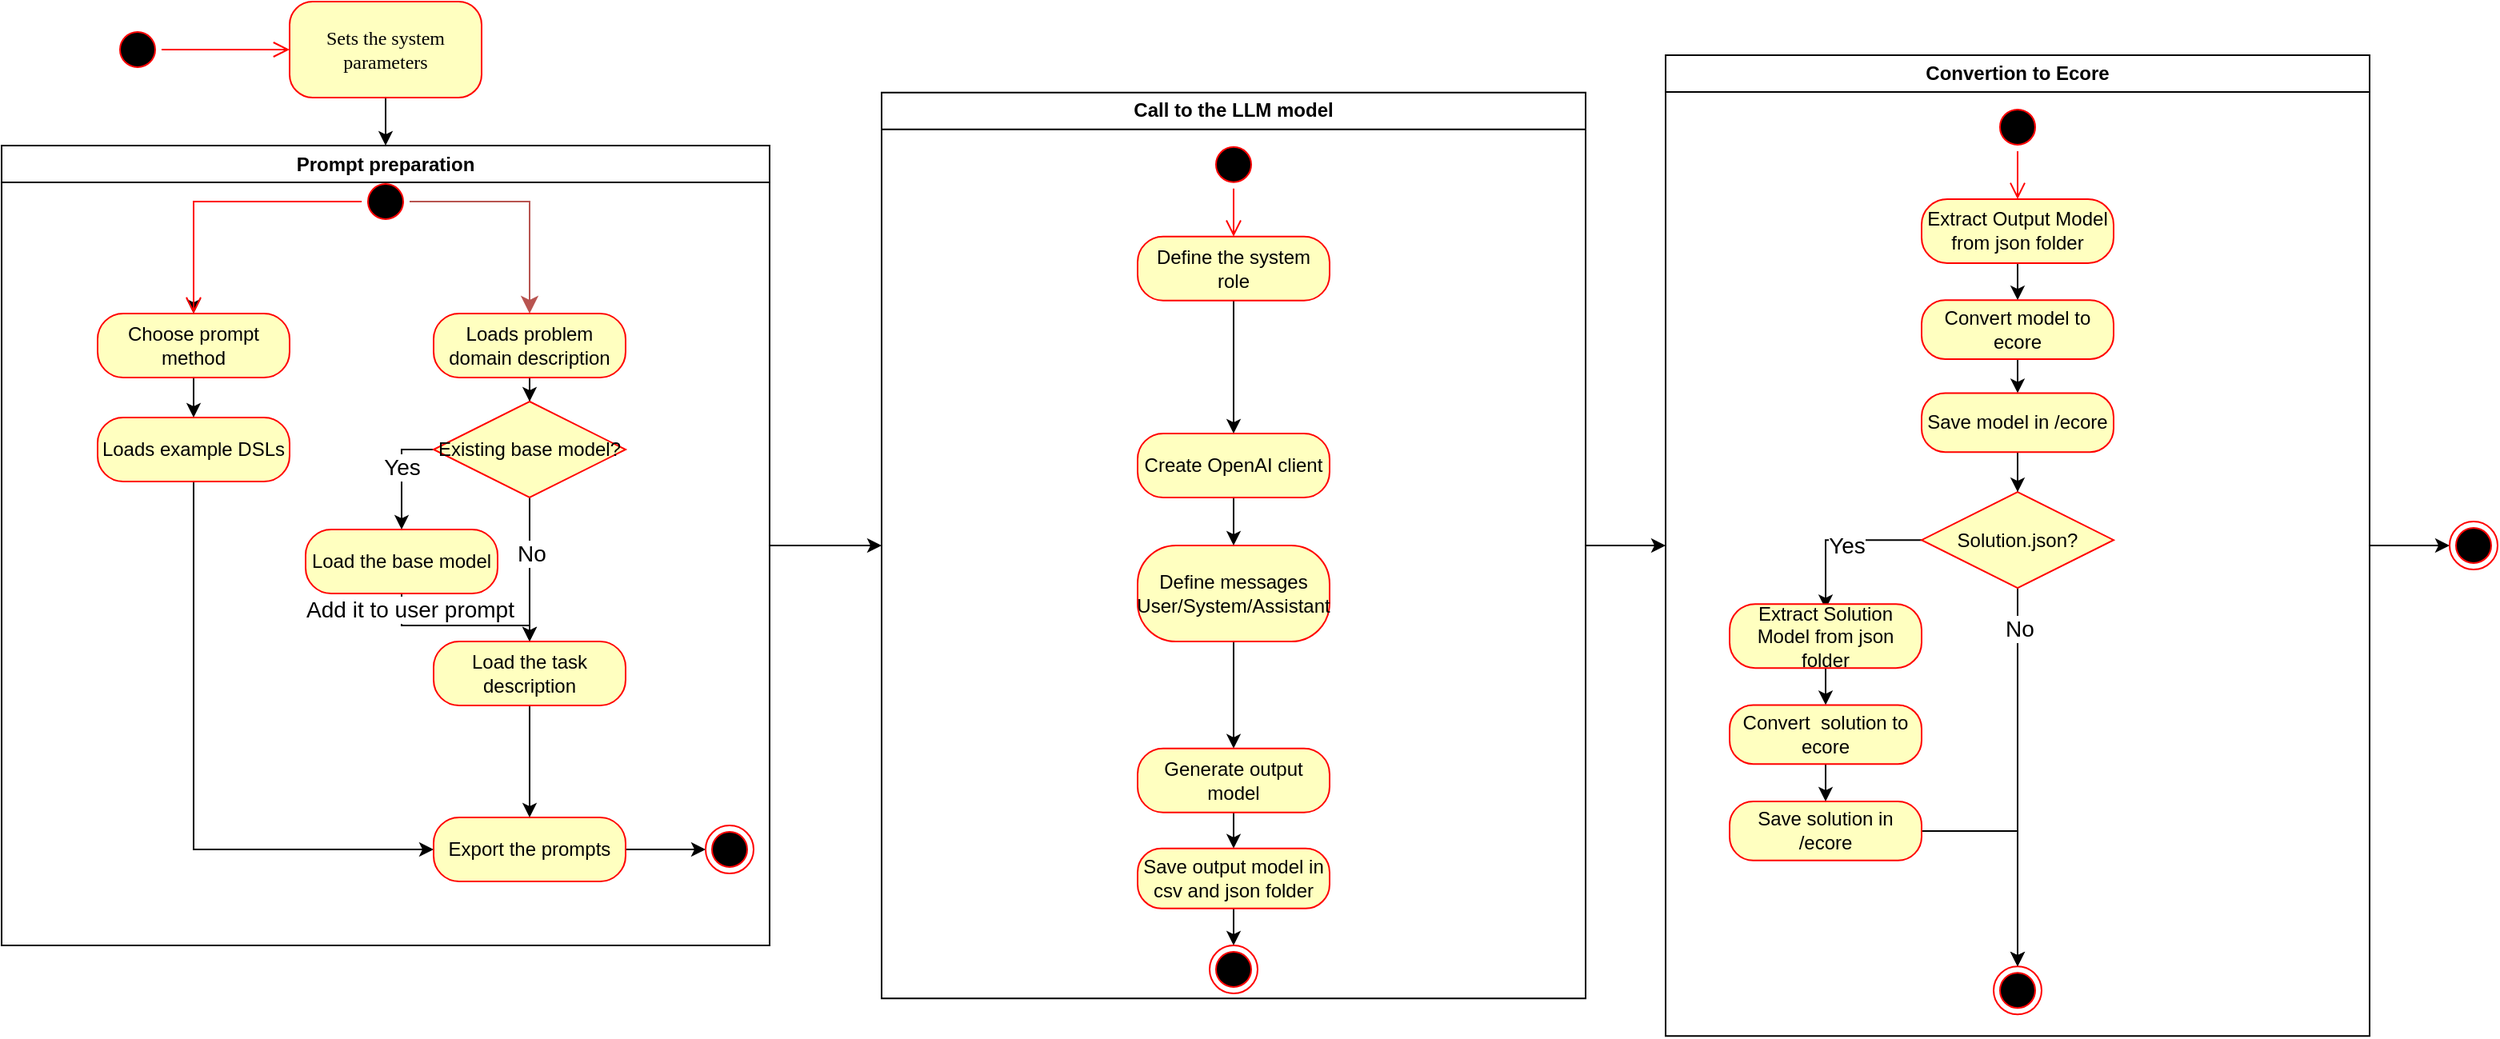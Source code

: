 <mxfile version="24.9.3">
  <diagram name="Page-1" id="58cdce13-f638-feb5-8d6f-7d28b1aa9fa0">
    <mxGraphModel dx="1434" dy="746" grid="1" gridSize="10" guides="1" tooltips="1" connect="1" arrows="1" fold="1" page="1" pageScale="1" pageWidth="1100" pageHeight="850" background="none" math="0" shadow="0">
      <root>
        <mxCell id="0" />
        <mxCell id="1" parent="0" />
        <mxCell id="382b91b5511bd0f7-1" value="" style="ellipse;html=1;shape=startState;fillColor=#000000;strokeColor=#ff0000;rounded=1;shadow=0;comic=0;labelBackgroundColor=none;fontFamily=Verdana;fontSize=12;fontColor=#000000;align=center;direction=south;" parent="1" vertex="1">
          <mxGeometry x="130" y="135" width="30" height="30" as="geometry" />
        </mxCell>
        <mxCell id="5ou36HSGJX0O4_VqwiRx-3" style="edgeStyle=orthogonalEdgeStyle;rounded=0;orthogonalLoop=1;jettySize=auto;html=1;entryX=0.5;entryY=0;entryDx=0;entryDy=0;" parent="1" source="382b91b5511bd0f7-6" target="5ou36HSGJX0O4_VqwiRx-2" edge="1">
          <mxGeometry relative="1" as="geometry" />
        </mxCell>
        <mxCell id="382b91b5511bd0f7-6" value="Sets the system parameters" style="rounded=1;whiteSpace=wrap;html=1;arcSize=24;fillColor=#ffffc0;strokeColor=#ff0000;shadow=0;comic=0;labelBackgroundColor=none;fontFamily=Verdana;fontSize=12;fontColor=#000000;align=center;" parent="1" vertex="1">
          <mxGeometry x="240" y="120" width="120" height="60" as="geometry" />
        </mxCell>
        <mxCell id="2a3bc250acf0617d-9" style="edgeStyle=orthogonalEdgeStyle;html=1;labelBackgroundColor=none;endArrow=open;endSize=8;strokeColor=#ff0000;fontFamily=Verdana;fontSize=12;align=left;" parent="1" source="382b91b5511bd0f7-1" target="382b91b5511bd0f7-6" edge="1">
          <mxGeometry relative="1" as="geometry" />
        </mxCell>
        <mxCell id="5ou36HSGJX0O4_VqwiRx-43" style="edgeStyle=orthogonalEdgeStyle;rounded=0;orthogonalLoop=1;jettySize=auto;html=1;entryX=0;entryY=0.5;entryDx=0;entryDy=0;" parent="1" source="5ou36HSGJX0O4_VqwiRx-2" target="5ou36HSGJX0O4_VqwiRx-42" edge="1">
          <mxGeometry relative="1" as="geometry" />
        </mxCell>
        <mxCell id="5ou36HSGJX0O4_VqwiRx-2" value="&lt;div&gt;Prompt preparation&lt;/div&gt;" style="swimlane;whiteSpace=wrap;html=1;" parent="1" vertex="1">
          <mxGeometry x="60" y="210" width="480" height="500" as="geometry" />
        </mxCell>
        <mxCell id="5ou36HSGJX0O4_VqwiRx-14" value="" style="edgeStyle=orthogonalEdgeStyle;rounded=0;orthogonalLoop=1;jettySize=auto;html=1;" parent="5ou36HSGJX0O4_VqwiRx-2" source="5ou36HSGJX0O4_VqwiRx-4" target="5ou36HSGJX0O4_VqwiRx-6" edge="1">
          <mxGeometry relative="1" as="geometry" />
        </mxCell>
        <mxCell id="5ou36HSGJX0O4_VqwiRx-17" style="edgeStyle=orthogonalEdgeStyle;rounded=0;orthogonalLoop=1;jettySize=auto;html=1;entryX=0.5;entryY=0;entryDx=0;entryDy=0;fillColor=#f8cecc;strokeColor=#b85450;endSize=8;" parent="5ou36HSGJX0O4_VqwiRx-2" source="5ou36HSGJX0O4_VqwiRx-4" target="5ou36HSGJX0O4_VqwiRx-15" edge="1">
          <mxGeometry relative="1" as="geometry" />
        </mxCell>
        <mxCell id="5ou36HSGJX0O4_VqwiRx-4" value="" style="ellipse;html=1;shape=startState;fillColor=#000000;strokeColor=#ff0000;" parent="5ou36HSGJX0O4_VqwiRx-2" vertex="1">
          <mxGeometry x="225" y="20" width="30" height="30" as="geometry" />
        </mxCell>
        <mxCell id="5ou36HSGJX0O4_VqwiRx-5" value="" style="edgeStyle=orthogonalEdgeStyle;html=1;verticalAlign=bottom;endArrow=open;endSize=8;strokeColor=#ff0000;rounded=0;entryX=0.5;entryY=0;entryDx=0;entryDy=0;" parent="5ou36HSGJX0O4_VqwiRx-2" source="5ou36HSGJX0O4_VqwiRx-4" target="5ou36HSGJX0O4_VqwiRx-6" edge="1">
          <mxGeometry relative="1" as="geometry">
            <mxPoint x="240" y="110" as="targetPoint" />
          </mxGeometry>
        </mxCell>
        <mxCell id="5ou36HSGJX0O4_VqwiRx-13" value="" style="edgeStyle=orthogonalEdgeStyle;rounded=0;orthogonalLoop=1;jettySize=auto;html=1;" parent="5ou36HSGJX0O4_VqwiRx-2" source="5ou36HSGJX0O4_VqwiRx-6" target="5ou36HSGJX0O4_VqwiRx-12" edge="1">
          <mxGeometry relative="1" as="geometry" />
        </mxCell>
        <mxCell id="5ou36HSGJX0O4_VqwiRx-6" value="Choose prompt method" style="rounded=1;whiteSpace=wrap;html=1;arcSize=40;fontColor=#000000;fillColor=#ffffc0;strokeColor=#ff0000;" parent="5ou36HSGJX0O4_VqwiRx-2" vertex="1">
          <mxGeometry x="60" y="105" width="120" height="40" as="geometry" />
        </mxCell>
        <mxCell id="5ou36HSGJX0O4_VqwiRx-38" value="" style="edgeStyle=orthogonalEdgeStyle;rounded=0;orthogonalLoop=1;jettySize=auto;html=1;" parent="5ou36HSGJX0O4_VqwiRx-2" source="5ou36HSGJX0O4_VqwiRx-12" target="5ou36HSGJX0O4_VqwiRx-37" edge="1">
          <mxGeometry relative="1" as="geometry">
            <Array as="points">
              <mxPoint x="120" y="440" />
            </Array>
          </mxGeometry>
        </mxCell>
        <mxCell id="5ou36HSGJX0O4_VqwiRx-12" value="Loads example DSLs" style="whiteSpace=wrap;html=1;fillColor=#ffffc0;strokeColor=#ff0000;fontColor=#000000;rounded=1;arcSize=40;" parent="5ou36HSGJX0O4_VqwiRx-2" vertex="1">
          <mxGeometry x="60" y="170" width="120" height="40" as="geometry" />
        </mxCell>
        <mxCell id="5ou36HSGJX0O4_VqwiRx-23" style="edgeStyle=orthogonalEdgeStyle;rounded=0;orthogonalLoop=1;jettySize=auto;html=1;entryX=0.5;entryY=0;entryDx=0;entryDy=0;" parent="5ou36HSGJX0O4_VqwiRx-2" source="5ou36HSGJX0O4_VqwiRx-15" target="5ou36HSGJX0O4_VqwiRx-20" edge="1">
          <mxGeometry relative="1" as="geometry" />
        </mxCell>
        <mxCell id="5ou36HSGJX0O4_VqwiRx-15" value="Loads problem domain description" style="rounded=1;whiteSpace=wrap;html=1;arcSize=40;fontColor=#000000;fillColor=#ffffc0;strokeColor=#ff0000;" parent="5ou36HSGJX0O4_VqwiRx-2" vertex="1">
          <mxGeometry x="270" y="105" width="120" height="40" as="geometry" />
        </mxCell>
        <mxCell id="5ou36HSGJX0O4_VqwiRx-30" style="edgeStyle=orthogonalEdgeStyle;rounded=0;orthogonalLoop=1;jettySize=auto;html=1;entryX=0.5;entryY=0;entryDx=0;entryDy=0;" parent="5ou36HSGJX0O4_VqwiRx-2" source="5ou36HSGJX0O4_VqwiRx-20" target="5ou36HSGJX0O4_VqwiRx-27" edge="1">
          <mxGeometry relative="1" as="geometry">
            <Array as="points">
              <mxPoint x="250" y="190" />
              <mxPoint x="250" y="240" />
            </Array>
          </mxGeometry>
        </mxCell>
        <mxCell id="5ou36HSGJX0O4_VqwiRx-31" value="&lt;div style=&quot;font-size: 12px;&quot;&gt;&lt;font style=&quot;font-size: 14px;&quot;&gt;Yes&lt;/font&gt;&lt;/div&gt;" style="edgeLabel;html=1;align=center;verticalAlign=middle;resizable=0;points=[];" parent="5ou36HSGJX0O4_VqwiRx-30" vertex="1" connectable="0">
          <mxGeometry x="-0.114" relative="1" as="geometry">
            <mxPoint as="offset" />
          </mxGeometry>
        </mxCell>
        <mxCell id="5ou36HSGJX0O4_VqwiRx-34" style="edgeStyle=orthogonalEdgeStyle;rounded=0;orthogonalLoop=1;jettySize=auto;html=1;entryX=0.5;entryY=0;entryDx=0;entryDy=0;" parent="5ou36HSGJX0O4_VqwiRx-2" source="5ou36HSGJX0O4_VqwiRx-20" target="5ou36HSGJX0O4_VqwiRx-32" edge="1">
          <mxGeometry relative="1" as="geometry" />
        </mxCell>
        <mxCell id="5ou36HSGJX0O4_VqwiRx-35" value="&lt;font style=&quot;font-size: 14px;&quot;&gt;No&lt;/font&gt;" style="edgeLabel;html=1;align=center;verticalAlign=middle;resizable=0;points=[];" parent="5ou36HSGJX0O4_VqwiRx-34" vertex="1" connectable="0">
          <mxGeometry x="-0.222" y="1" relative="1" as="geometry">
            <mxPoint as="offset" />
          </mxGeometry>
        </mxCell>
        <mxCell id="5ou36HSGJX0O4_VqwiRx-20" value="Existing base model?" style="rhombus;whiteSpace=wrap;html=1;fontColor=#000000;fillColor=#ffffc0;strokeColor=#ff0000;" parent="5ou36HSGJX0O4_VqwiRx-2" vertex="1">
          <mxGeometry x="270" y="160" width="120" height="60" as="geometry" />
        </mxCell>
        <mxCell id="5ou36HSGJX0O4_VqwiRx-33" value="" style="edgeStyle=orthogonalEdgeStyle;rounded=0;orthogonalLoop=1;jettySize=auto;html=1;" parent="5ou36HSGJX0O4_VqwiRx-2" source="5ou36HSGJX0O4_VqwiRx-27" target="5ou36HSGJX0O4_VqwiRx-32" edge="1">
          <mxGeometry relative="1" as="geometry" />
        </mxCell>
        <mxCell id="Gxh4FNueChjWRDOm6GNm-1" value="&lt;font style=&quot;font-size: 14px;&quot;&gt;Add it to user prompt&lt;/font&gt;" style="edgeLabel;html=1;align=center;verticalAlign=middle;resizable=0;points=[];" vertex="1" connectable="0" parent="5ou36HSGJX0O4_VqwiRx-33">
          <mxGeometry x="-0.182" y="1" relative="1" as="geometry">
            <mxPoint x="-20" y="-9" as="offset" />
          </mxGeometry>
        </mxCell>
        <mxCell id="5ou36HSGJX0O4_VqwiRx-27" value="Load the base model" style="rounded=1;whiteSpace=wrap;html=1;arcSize=40;fontColor=#000000;fillColor=#ffffc0;strokeColor=#ff0000;" parent="5ou36HSGJX0O4_VqwiRx-2" vertex="1">
          <mxGeometry x="190" y="240" width="120" height="40" as="geometry" />
        </mxCell>
        <mxCell id="5ou36HSGJX0O4_VqwiRx-39" style="edgeStyle=orthogonalEdgeStyle;rounded=0;orthogonalLoop=1;jettySize=auto;html=1;entryX=0.5;entryY=0;entryDx=0;entryDy=0;" parent="5ou36HSGJX0O4_VqwiRx-2" source="5ou36HSGJX0O4_VqwiRx-32" target="5ou36HSGJX0O4_VqwiRx-37" edge="1">
          <mxGeometry relative="1" as="geometry" />
        </mxCell>
        <mxCell id="5ou36HSGJX0O4_VqwiRx-32" value="&lt;div&gt;Load the task description&lt;/div&gt;" style="whiteSpace=wrap;html=1;fillColor=#ffffc0;strokeColor=#ff0000;fontColor=#000000;rounded=1;arcSize=40;" parent="5ou36HSGJX0O4_VqwiRx-2" vertex="1">
          <mxGeometry x="270" y="310" width="120" height="40" as="geometry" />
        </mxCell>
        <mxCell id="5ou36HSGJX0O4_VqwiRx-41" style="edgeStyle=orthogonalEdgeStyle;rounded=0;orthogonalLoop=1;jettySize=auto;html=1;entryX=0;entryY=0.5;entryDx=0;entryDy=0;" parent="5ou36HSGJX0O4_VqwiRx-2" source="5ou36HSGJX0O4_VqwiRx-37" target="5ou36HSGJX0O4_VqwiRx-40" edge="1">
          <mxGeometry relative="1" as="geometry" />
        </mxCell>
        <mxCell id="5ou36HSGJX0O4_VqwiRx-37" value="Export the prompts" style="whiteSpace=wrap;html=1;fillColor=#ffffc0;strokeColor=#ff0000;fontColor=#000000;rounded=1;arcSize=40;" parent="5ou36HSGJX0O4_VqwiRx-2" vertex="1">
          <mxGeometry x="270" y="420" width="120" height="40" as="geometry" />
        </mxCell>
        <mxCell id="5ou36HSGJX0O4_VqwiRx-40" value="" style="ellipse;html=1;shape=endState;fillColor=#000000;strokeColor=#ff0000;" parent="5ou36HSGJX0O4_VqwiRx-2" vertex="1">
          <mxGeometry x="440" y="425" width="30" height="30" as="geometry" />
        </mxCell>
        <mxCell id="OOMY7clXXLe9oWTEN6Wm-24" style="edgeStyle=orthogonalEdgeStyle;rounded=0;orthogonalLoop=1;jettySize=auto;html=1;entryX=0;entryY=0.5;entryDx=0;entryDy=0;" parent="1" source="5ou36HSGJX0O4_VqwiRx-42" target="OOMY7clXXLe9oWTEN6Wm-1" edge="1">
          <mxGeometry relative="1" as="geometry" />
        </mxCell>
        <mxCell id="5ou36HSGJX0O4_VqwiRx-42" value="Call to the LLM model" style="swimlane;whiteSpace=wrap;html=1;" parent="1" vertex="1">
          <mxGeometry x="610" y="176.88" width="440" height="566.25" as="geometry" />
        </mxCell>
        <mxCell id="5ou36HSGJX0O4_VqwiRx-44" value="" style="ellipse;html=1;shape=startState;fillColor=#000000;strokeColor=#ff0000;" parent="5ou36HSGJX0O4_VqwiRx-42" vertex="1">
          <mxGeometry x="205" y="30" width="30" height="30" as="geometry" />
        </mxCell>
        <mxCell id="5ou36HSGJX0O4_VqwiRx-45" value="" style="edgeStyle=orthogonalEdgeStyle;html=1;verticalAlign=bottom;endArrow=open;endSize=8;strokeColor=#ff0000;rounded=0;entryX=0.5;entryY=0;entryDx=0;entryDy=0;" parent="5ou36HSGJX0O4_VqwiRx-42" source="5ou36HSGJX0O4_VqwiRx-44" target="5ou36HSGJX0O4_VqwiRx-46" edge="1">
          <mxGeometry relative="1" as="geometry">
            <mxPoint x="180" y="80" as="targetPoint" />
          </mxGeometry>
        </mxCell>
        <mxCell id="5ou36HSGJX0O4_VqwiRx-49" style="edgeStyle=orthogonalEdgeStyle;rounded=0;orthogonalLoop=1;jettySize=auto;html=1;entryX=0.5;entryY=0;entryDx=0;entryDy=0;" parent="5ou36HSGJX0O4_VqwiRx-42" source="5ou36HSGJX0O4_VqwiRx-46" target="5ou36HSGJX0O4_VqwiRx-52" edge="1">
          <mxGeometry relative="1" as="geometry">
            <mxPoint x="220" y="160.0" as="targetPoint" />
          </mxGeometry>
        </mxCell>
        <mxCell id="5ou36HSGJX0O4_VqwiRx-46" value="Define the system role" style="rounded=1;whiteSpace=wrap;html=1;arcSize=40;fontColor=#000000;fillColor=#ffffc0;strokeColor=#ff0000;" parent="5ou36HSGJX0O4_VqwiRx-42" vertex="1">
          <mxGeometry x="160" y="90" width="120" height="40" as="geometry" />
        </mxCell>
        <mxCell id="5ou36HSGJX0O4_VqwiRx-56" value="" style="edgeStyle=orthogonalEdgeStyle;rounded=0;orthogonalLoop=1;jettySize=auto;html=1;" parent="5ou36HSGJX0O4_VqwiRx-42" source="5ou36HSGJX0O4_VqwiRx-52" target="5ou36HSGJX0O4_VqwiRx-55" edge="1">
          <mxGeometry relative="1" as="geometry" />
        </mxCell>
        <mxCell id="5ou36HSGJX0O4_VqwiRx-52" value="&lt;div&gt;Create OpenAI client&lt;br&gt;&lt;/div&gt;" style="whiteSpace=wrap;html=1;fillColor=#ffffc0;strokeColor=#ff0000;fontColor=#000000;rounded=1;arcSize=40;" parent="5ou36HSGJX0O4_VqwiRx-42" vertex="1">
          <mxGeometry x="160" y="213.12" width="120" height="40" as="geometry" />
        </mxCell>
        <mxCell id="5ou36HSGJX0O4_VqwiRx-58" value="" style="edgeStyle=orthogonalEdgeStyle;rounded=0;orthogonalLoop=1;jettySize=auto;html=1;" parent="5ou36HSGJX0O4_VqwiRx-42" source="5ou36HSGJX0O4_VqwiRx-55" target="5ou36HSGJX0O4_VqwiRx-57" edge="1">
          <mxGeometry relative="1" as="geometry" />
        </mxCell>
        <mxCell id="5ou36HSGJX0O4_VqwiRx-55" value="Define messages User/System/Assistant" style="whiteSpace=wrap;html=1;fillColor=#ffffc0;strokeColor=#ff0000;fontColor=#000000;rounded=1;arcSize=40;" parent="5ou36HSGJX0O4_VqwiRx-42" vertex="1">
          <mxGeometry x="160" y="283.12" width="120" height="60" as="geometry" />
        </mxCell>
        <mxCell id="5ou36HSGJX0O4_VqwiRx-67" value="" style="edgeStyle=orthogonalEdgeStyle;rounded=0;orthogonalLoop=1;jettySize=auto;html=1;" parent="5ou36HSGJX0O4_VqwiRx-42" source="5ou36HSGJX0O4_VqwiRx-57" target="5ou36HSGJX0O4_VqwiRx-66" edge="1">
          <mxGeometry relative="1" as="geometry" />
        </mxCell>
        <mxCell id="5ou36HSGJX0O4_VqwiRx-57" value="Generate output model" style="whiteSpace=wrap;html=1;fillColor=#ffffc0;strokeColor=#ff0000;fontColor=#000000;rounded=1;arcSize=40;" parent="5ou36HSGJX0O4_VqwiRx-42" vertex="1">
          <mxGeometry x="160" y="410" width="120" height="40" as="geometry" />
        </mxCell>
        <mxCell id="5ou36HSGJX0O4_VqwiRx-69" style="edgeStyle=orthogonalEdgeStyle;rounded=0;orthogonalLoop=1;jettySize=auto;html=1;entryX=0.5;entryY=0;entryDx=0;entryDy=0;" parent="5ou36HSGJX0O4_VqwiRx-42" source="5ou36HSGJX0O4_VqwiRx-66" target="5ou36HSGJX0O4_VqwiRx-68" edge="1">
          <mxGeometry relative="1" as="geometry" />
        </mxCell>
        <mxCell id="5ou36HSGJX0O4_VqwiRx-66" value="Save output model in csv and json folder" style="whiteSpace=wrap;html=1;fillColor=#ffffc0;strokeColor=#ff0000;fontColor=#000000;rounded=1;arcSize=40;" parent="5ou36HSGJX0O4_VqwiRx-42" vertex="1">
          <mxGeometry x="160" y="472.5" width="120" height="37.5" as="geometry" />
        </mxCell>
        <mxCell id="5ou36HSGJX0O4_VqwiRx-68" value="" style="ellipse;html=1;shape=endState;fillColor=#000000;strokeColor=#ff0000;" parent="5ou36HSGJX0O4_VqwiRx-42" vertex="1">
          <mxGeometry x="205" y="533.12" width="30" height="30" as="geometry" />
        </mxCell>
        <mxCell id="OOMY7clXXLe9oWTEN6Wm-44" style="edgeStyle=orthogonalEdgeStyle;rounded=0;orthogonalLoop=1;jettySize=auto;html=1;entryX=0;entryY=0.5;entryDx=0;entryDy=0;" parent="1" source="OOMY7clXXLe9oWTEN6Wm-1" target="OOMY7clXXLe9oWTEN6Wm-43" edge="1">
          <mxGeometry relative="1" as="geometry" />
        </mxCell>
        <mxCell id="OOMY7clXXLe9oWTEN6Wm-1" value="Convertion to Ecore" style="swimlane;whiteSpace=wrap;html=1;" parent="1" vertex="1">
          <mxGeometry x="1100" y="153.44" width="440" height="613.13" as="geometry" />
        </mxCell>
        <mxCell id="OOMY7clXXLe9oWTEN6Wm-2" value="" style="ellipse;html=1;shape=startState;fillColor=#000000;strokeColor=#ff0000;" parent="OOMY7clXXLe9oWTEN6Wm-1" vertex="1">
          <mxGeometry x="205" y="30" width="30" height="30" as="geometry" />
        </mxCell>
        <mxCell id="OOMY7clXXLe9oWTEN6Wm-3" value="" style="edgeStyle=orthogonalEdgeStyle;html=1;verticalAlign=bottom;endArrow=open;endSize=8;strokeColor=#ff0000;rounded=0;entryX=0.5;entryY=0;entryDx=0;entryDy=0;" parent="OOMY7clXXLe9oWTEN6Wm-1" source="OOMY7clXXLe9oWTEN6Wm-2" target="OOMY7clXXLe9oWTEN6Wm-5" edge="1">
          <mxGeometry relative="1" as="geometry">
            <mxPoint x="180" y="80" as="targetPoint" />
          </mxGeometry>
        </mxCell>
        <mxCell id="OOMY7clXXLe9oWTEN6Wm-26" value="" style="edgeStyle=orthogonalEdgeStyle;rounded=0;orthogonalLoop=1;jettySize=auto;html=1;" parent="OOMY7clXXLe9oWTEN6Wm-1" source="OOMY7clXXLe9oWTEN6Wm-5" target="OOMY7clXXLe9oWTEN6Wm-25" edge="1">
          <mxGeometry relative="1" as="geometry" />
        </mxCell>
        <mxCell id="OOMY7clXXLe9oWTEN6Wm-5" value="Extract Output Model from json folder" style="rounded=1;whiteSpace=wrap;html=1;arcSize=40;fontColor=#000000;fillColor=#ffffc0;strokeColor=#ff0000;" parent="OOMY7clXXLe9oWTEN6Wm-1" vertex="1">
          <mxGeometry x="160" y="90" width="120" height="40" as="geometry" />
        </mxCell>
        <mxCell id="OOMY7clXXLe9oWTEN6Wm-6" style="edgeStyle=orthogonalEdgeStyle;rounded=0;orthogonalLoop=1;jettySize=auto;html=1;entryX=0.5;entryY=0;entryDx=0;entryDy=0;" parent="OOMY7clXXLe9oWTEN6Wm-1" source="OOMY7clXXLe9oWTEN6Wm-10" edge="1">
          <mxGeometry relative="1" as="geometry">
            <Array as="points">
              <mxPoint x="100" y="303.01" />
            </Array>
            <mxPoint x="100" y="346.27" as="targetPoint" />
          </mxGeometry>
        </mxCell>
        <mxCell id="OOMY7clXXLe9oWTEN6Wm-7" value="&lt;font style=&quot;font-size: 14px;&quot;&gt;Yes&lt;/font&gt;" style="edgeLabel;html=1;align=center;verticalAlign=middle;resizable=0;points=[];" parent="OOMY7clXXLe9oWTEN6Wm-6" vertex="1" connectable="0">
          <mxGeometry x="-0.083" y="3" relative="1" as="geometry">
            <mxPoint as="offset" />
          </mxGeometry>
        </mxCell>
        <mxCell id="OOMY7clXXLe9oWTEN6Wm-8" style="edgeStyle=orthogonalEdgeStyle;rounded=0;orthogonalLoop=1;jettySize=auto;html=1;entryX=0.5;entryY=0;entryDx=0;entryDy=0;" parent="OOMY7clXXLe9oWTEN6Wm-1" source="OOMY7clXXLe9oWTEN6Wm-10" target="OOMY7clXXLe9oWTEN6Wm-23" edge="1">
          <mxGeometry relative="1" as="geometry">
            <Array as="points">
              <mxPoint x="220" y="407" />
              <mxPoint x="220" y="407" />
            </Array>
            <mxPoint x="340" y="353.14" as="targetPoint" />
          </mxGeometry>
        </mxCell>
        <mxCell id="OOMY7clXXLe9oWTEN6Wm-9" value="&lt;font style=&quot;font-size: 14px;&quot;&gt;No&lt;/font&gt;" style="edgeLabel;html=1;align=center;verticalAlign=middle;resizable=0;points=[];" parent="OOMY7clXXLe9oWTEN6Wm-8" vertex="1" connectable="0">
          <mxGeometry x="0.02" y="-1" relative="1" as="geometry">
            <mxPoint y="-165" as="offset" />
          </mxGeometry>
        </mxCell>
        <mxCell id="OOMY7clXXLe9oWTEN6Wm-42" value="&lt;font style=&quot;font-size: 14px;&quot;&gt;No&lt;/font&gt;" style="edgeLabel;html=1;align=center;verticalAlign=middle;resizable=0;points=[];" parent="OOMY7clXXLe9oWTEN6Wm-8" vertex="1" connectable="0">
          <mxGeometry x="-0.79" y="1" relative="1" as="geometry">
            <mxPoint as="offset" />
          </mxGeometry>
        </mxCell>
        <mxCell id="OOMY7clXXLe9oWTEN6Wm-10" value="Solution.json?" style="rhombus;whiteSpace=wrap;html=1;fontColor=#000000;fillColor=#ffffc0;strokeColor=#ff0000;" parent="OOMY7clXXLe9oWTEN6Wm-1" vertex="1">
          <mxGeometry x="160" y="273.13" width="120" height="60" as="geometry" />
        </mxCell>
        <mxCell id="OOMY7clXXLe9oWTEN6Wm-13" value="" style="edgeStyle=orthogonalEdgeStyle;rounded=0;orthogonalLoop=1;jettySize=auto;html=1;" parent="OOMY7clXXLe9oWTEN6Wm-1" edge="1">
          <mxGeometry relative="1" as="geometry">
            <mxPoint x="100.059" y="360.0" as="sourcePoint" />
          </mxGeometry>
        </mxCell>
        <mxCell id="OOMY7clXXLe9oWTEN6Wm-15" value="" style="edgeStyle=orthogonalEdgeStyle;rounded=0;orthogonalLoop=1;jettySize=auto;html=1;" parent="OOMY7clXXLe9oWTEN6Wm-1" edge="1">
          <mxGeometry relative="1" as="geometry">
            <mxPoint x="220.059" y="450.0" as="sourcePoint" />
          </mxGeometry>
        </mxCell>
        <mxCell id="OOMY7clXXLe9oWTEN6Wm-17" value="" style="edgeStyle=orthogonalEdgeStyle;rounded=0;orthogonalLoop=1;jettySize=auto;html=1;entryX=0.5;entryY=0;entryDx=0;entryDy=0;" parent="OOMY7clXXLe9oWTEN6Wm-1" edge="1">
          <mxGeometry relative="1" as="geometry">
            <mxPoint x="340" y="300.0" as="targetPoint" />
          </mxGeometry>
        </mxCell>
        <mxCell id="OOMY7clXXLe9oWTEN6Wm-19" style="edgeStyle=orthogonalEdgeStyle;rounded=0;orthogonalLoop=1;jettySize=auto;html=1;entryX=0.5;entryY=0;entryDx=0;entryDy=0;" parent="OOMY7clXXLe9oWTEN6Wm-1" edge="1">
          <mxGeometry relative="1" as="geometry">
            <mxPoint x="220" y="410.0" as="targetPoint" />
          </mxGeometry>
        </mxCell>
        <mxCell id="OOMY7clXXLe9oWTEN6Wm-23" value="" style="ellipse;html=1;shape=endState;fillColor=#000000;strokeColor=#ff0000;" parent="OOMY7clXXLe9oWTEN6Wm-1" vertex="1">
          <mxGeometry x="205" y="569.68" width="30" height="30" as="geometry" />
        </mxCell>
        <mxCell id="OOMY7clXXLe9oWTEN6Wm-32" style="edgeStyle=orthogonalEdgeStyle;rounded=0;orthogonalLoop=1;jettySize=auto;html=1;entryX=0.5;entryY=0;entryDx=0;entryDy=0;" parent="OOMY7clXXLe9oWTEN6Wm-1" source="OOMY7clXXLe9oWTEN6Wm-25" target="OOMY7clXXLe9oWTEN6Wm-31" edge="1">
          <mxGeometry relative="1" as="geometry" />
        </mxCell>
        <mxCell id="OOMY7clXXLe9oWTEN6Wm-25" value="Convert model to ecore" style="whiteSpace=wrap;html=1;fillColor=#ffffc0;strokeColor=#ff0000;fontColor=#000000;rounded=1;arcSize=40;" parent="OOMY7clXXLe9oWTEN6Wm-1" vertex="1">
          <mxGeometry x="160" y="153.13" width="120" height="36.87" as="geometry" />
        </mxCell>
        <mxCell id="OOMY7clXXLe9oWTEN6Wm-33" style="edgeStyle=orthogonalEdgeStyle;rounded=0;orthogonalLoop=1;jettySize=auto;html=1;entryX=0.5;entryY=0;entryDx=0;entryDy=0;" parent="OOMY7clXXLe9oWTEN6Wm-1" source="OOMY7clXXLe9oWTEN6Wm-31" target="OOMY7clXXLe9oWTEN6Wm-10" edge="1">
          <mxGeometry relative="1" as="geometry" />
        </mxCell>
        <mxCell id="OOMY7clXXLe9oWTEN6Wm-31" value="Save model in /ecore" style="whiteSpace=wrap;html=1;fillColor=#ffffc0;strokeColor=#ff0000;fontColor=#000000;rounded=1;arcSize=40;" parent="OOMY7clXXLe9oWTEN6Wm-1" vertex="1">
          <mxGeometry x="160" y="211.26" width="120" height="36.87" as="geometry" />
        </mxCell>
        <mxCell id="OOMY7clXXLe9oWTEN6Wm-37" style="edgeStyle=orthogonalEdgeStyle;rounded=0;orthogonalLoop=1;jettySize=auto;html=1;entryX=0.5;entryY=0;entryDx=0;entryDy=0;" parent="OOMY7clXXLe9oWTEN6Wm-1" source="OOMY7clXXLe9oWTEN6Wm-34" target="OOMY7clXXLe9oWTEN6Wm-35" edge="1">
          <mxGeometry relative="1" as="geometry" />
        </mxCell>
        <mxCell id="OOMY7clXXLe9oWTEN6Wm-34" value="Extract Solution Model from json folder" style="rounded=1;whiteSpace=wrap;html=1;arcSize=40;fontColor=#000000;fillColor=#ffffc0;strokeColor=#ff0000;" parent="OOMY7clXXLe9oWTEN6Wm-1" vertex="1">
          <mxGeometry x="40" y="343.13" width="120" height="40" as="geometry" />
        </mxCell>
        <mxCell id="OOMY7clXXLe9oWTEN6Wm-38" style="edgeStyle=orthogonalEdgeStyle;rounded=0;orthogonalLoop=1;jettySize=auto;html=1;entryX=0.5;entryY=0;entryDx=0;entryDy=0;" parent="OOMY7clXXLe9oWTEN6Wm-1" source="OOMY7clXXLe9oWTEN6Wm-35" target="OOMY7clXXLe9oWTEN6Wm-36" edge="1">
          <mxGeometry relative="1" as="geometry" />
        </mxCell>
        <mxCell id="OOMY7clXXLe9oWTEN6Wm-35" value="Convert&amp;nbsp; solution to ecore" style="whiteSpace=wrap;html=1;fillColor=#ffffc0;strokeColor=#ff0000;fontColor=#000000;rounded=1;arcSize=40;" parent="OOMY7clXXLe9oWTEN6Wm-1" vertex="1">
          <mxGeometry x="40" y="406.26" width="120" height="36.87" as="geometry" />
        </mxCell>
        <mxCell id="OOMY7clXXLe9oWTEN6Wm-39" style="edgeStyle=orthogonalEdgeStyle;rounded=0;orthogonalLoop=1;jettySize=auto;html=1;entryX=0.5;entryY=0;entryDx=0;entryDy=0;" parent="OOMY7clXXLe9oWTEN6Wm-1" source="OOMY7clXXLe9oWTEN6Wm-36" target="OOMY7clXXLe9oWTEN6Wm-23" edge="1">
          <mxGeometry relative="1" as="geometry" />
        </mxCell>
        <mxCell id="OOMY7clXXLe9oWTEN6Wm-36" value="Save solution in /ecore" style="whiteSpace=wrap;html=1;fillColor=#ffffc0;strokeColor=#ff0000;fontColor=#000000;rounded=1;arcSize=40;" parent="OOMY7clXXLe9oWTEN6Wm-1" vertex="1">
          <mxGeometry x="40" y="466.56" width="120" height="36.87" as="geometry" />
        </mxCell>
        <mxCell id="OOMY7clXXLe9oWTEN6Wm-43" value="" style="ellipse;html=1;shape=endState;fillColor=#000000;strokeColor=#ff0000;" parent="1" vertex="1">
          <mxGeometry x="1590" y="445.01" width="30" height="30" as="geometry" />
        </mxCell>
      </root>
    </mxGraphModel>
  </diagram>
</mxfile>
